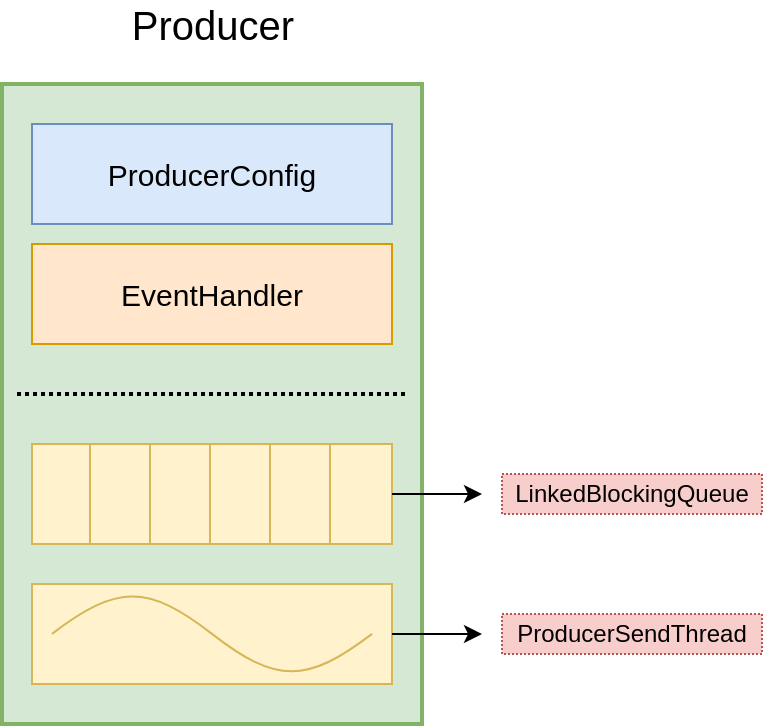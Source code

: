 <mxfile version="13.10.0" type="embed">
    <diagram id="t3wZquUchxPxVQJ0DMyg" name="Page-1">
        <mxGraphModel dx="535" dy="446" grid="1" gridSize="10" guides="1" tooltips="1" connect="1" arrows="1" fold="1" page="1" pageScale="1" pageWidth="827" pageHeight="1169" math="0" shadow="0">
            <root>
                <mxCell id="0"/>
                <mxCell id="1" parent="0"/>
                <mxCell id="2" value="" style="rounded=0;whiteSpace=wrap;html=1;fillColor=#d5e8d4;strokeColor=#82b366;strokeWidth=2;" vertex="1" parent="1">
                    <mxGeometry x="60" y="170" width="210" height="320" as="geometry"/>
                </mxCell>
                <mxCell id="3" value="ProducerConfig" style="rounded=0;whiteSpace=wrap;html=1;fontSize=15;fillColor=#dae8fc;strokeColor=#6c8ebf;" vertex="1" parent="1">
                    <mxGeometry x="75" y="190" width="180" height="50" as="geometry"/>
                </mxCell>
                <mxCell id="4" value="Producer" style="text;html=1;strokeColor=none;fillColor=none;align=center;verticalAlign=middle;whiteSpace=wrap;rounded=0;fontSize=20;" vertex="1" parent="1">
                    <mxGeometry x="112.5" y="130" width="105" height="20" as="geometry"/>
                </mxCell>
                <mxCell id="5" value="EventHandler" style="rounded=0;whiteSpace=wrap;html=1;fontSize=15;fillColor=#ffe6cc;strokeColor=#d79b00;" vertex="1" parent="1">
                    <mxGeometry x="75" y="250" width="180" height="50" as="geometry"/>
                </mxCell>
                <mxCell id="8" value="" style="rounded=0;whiteSpace=wrap;html=1;fontSize=20;fillColor=#fff2cc;strokeColor=#d6b656;" vertex="1" parent="1">
                    <mxGeometry x="75" y="350" width="180" height="50" as="geometry"/>
                </mxCell>
                <mxCell id="9" value="" style="rounded=0;whiteSpace=wrap;html=1;fontSize=20;fillColor=#fff2cc;strokeColor=#d6b656;" vertex="1" parent="1">
                    <mxGeometry x="75" y="420" width="180" height="50" as="geometry"/>
                </mxCell>
                <mxCell id="35" value="" style="pointerEvents=1;verticalLabelPosition=bottom;shadow=0;dashed=0;align=center;html=1;verticalAlign=top;shape=mxgraph.electrical.waveforms.sine_wave;fontSize=20;fillColor=#fff2cc;strokeColor=#d6b656;" vertex="1" parent="1">
                    <mxGeometry x="85" y="420" width="160" height="50" as="geometry"/>
                </mxCell>
                <mxCell id="39" value="" style="line;strokeWidth=2;html=1;fontSize=15;dashed=1;dashPattern=1 1;" vertex="1" parent="1">
                    <mxGeometry x="67.5" y="320" width="195" height="10" as="geometry"/>
                </mxCell>
                <mxCell id="46" value="" style="rounded=0;whiteSpace=wrap;html=1;strokeWidth=1;fontSize=15;fillColor=#fff2cc;strokeColor=#d6b656;" vertex="1" parent="1">
                    <mxGeometry x="75" y="350" width="30" height="50" as="geometry"/>
                </mxCell>
                <mxCell id="47" value="" style="rounded=0;whiteSpace=wrap;html=1;strokeWidth=1;fontSize=15;fillColor=#fff2cc;strokeColor=#d6b656;" vertex="1" parent="1">
                    <mxGeometry x="104" y="350" width="30" height="50" as="geometry"/>
                </mxCell>
                <mxCell id="49" value="" style="rounded=0;whiteSpace=wrap;html=1;strokeWidth=1;fontSize=15;fillColor=#fff2cc;strokeColor=#d6b656;" vertex="1" parent="1">
                    <mxGeometry x="194" y="350" width="30" height="50" as="geometry"/>
                </mxCell>
                <mxCell id="50" value="" style="rounded=0;whiteSpace=wrap;html=1;strokeWidth=1;fontSize=15;fillColor=#fff2cc;strokeColor=#d6b656;" vertex="1" parent="1">
                    <mxGeometry x="164" y="350" width="30" height="50" as="geometry"/>
                </mxCell>
                <mxCell id="51" value="" style="rounded=0;whiteSpace=wrap;html=1;strokeWidth=1;fontSize=15;fillColor=#fff2cc;strokeColor=#d6b656;" vertex="1" parent="1">
                    <mxGeometry x="134" y="350" width="30" height="50" as="geometry"/>
                </mxCell>
                <mxCell id="53" value="" style="endArrow=classic;html=1;fontSize=15;exitX=1;exitY=0.5;exitDx=0;exitDy=0;" edge="1" parent="1" source="8">
                    <mxGeometry width="50" height="50" relative="1" as="geometry">
                        <mxPoint x="320" y="440" as="sourcePoint"/>
                        <mxPoint x="300" y="375" as="targetPoint"/>
                    </mxGeometry>
                </mxCell>
                <mxCell id="54" value="" style="endArrow=classic;html=1;fontSize=15;exitX=1;exitY=0.5;exitDx=0;exitDy=0;" edge="1" parent="1" source="9">
                    <mxGeometry width="50" height="50" relative="1" as="geometry">
                        <mxPoint x="265" y="385" as="sourcePoint"/>
                        <mxPoint x="300" y="445" as="targetPoint"/>
                    </mxGeometry>
                </mxCell>
                <mxCell id="55" value="LinkedBlockingQueue" style="text;html=1;strokeColor=#b85450;fillColor=#f8cecc;align=center;verticalAlign=middle;whiteSpace=wrap;rounded=0;dashed=1;dashPattern=1 1;fontSize=12;" vertex="1" parent="1">
                    <mxGeometry x="310" y="365" width="130" height="20" as="geometry"/>
                </mxCell>
                <mxCell id="56" value="ProducerSendThread" style="text;html=1;strokeColor=#b85450;fillColor=#f8cecc;align=center;verticalAlign=middle;whiteSpace=wrap;rounded=0;dashed=1;dashPattern=1 1;fontSize=12;" vertex="1" parent="1">
                    <mxGeometry x="310" y="435" width="130" height="20" as="geometry"/>
                </mxCell>
            </root>
        </mxGraphModel>
    </diagram>
</mxfile>